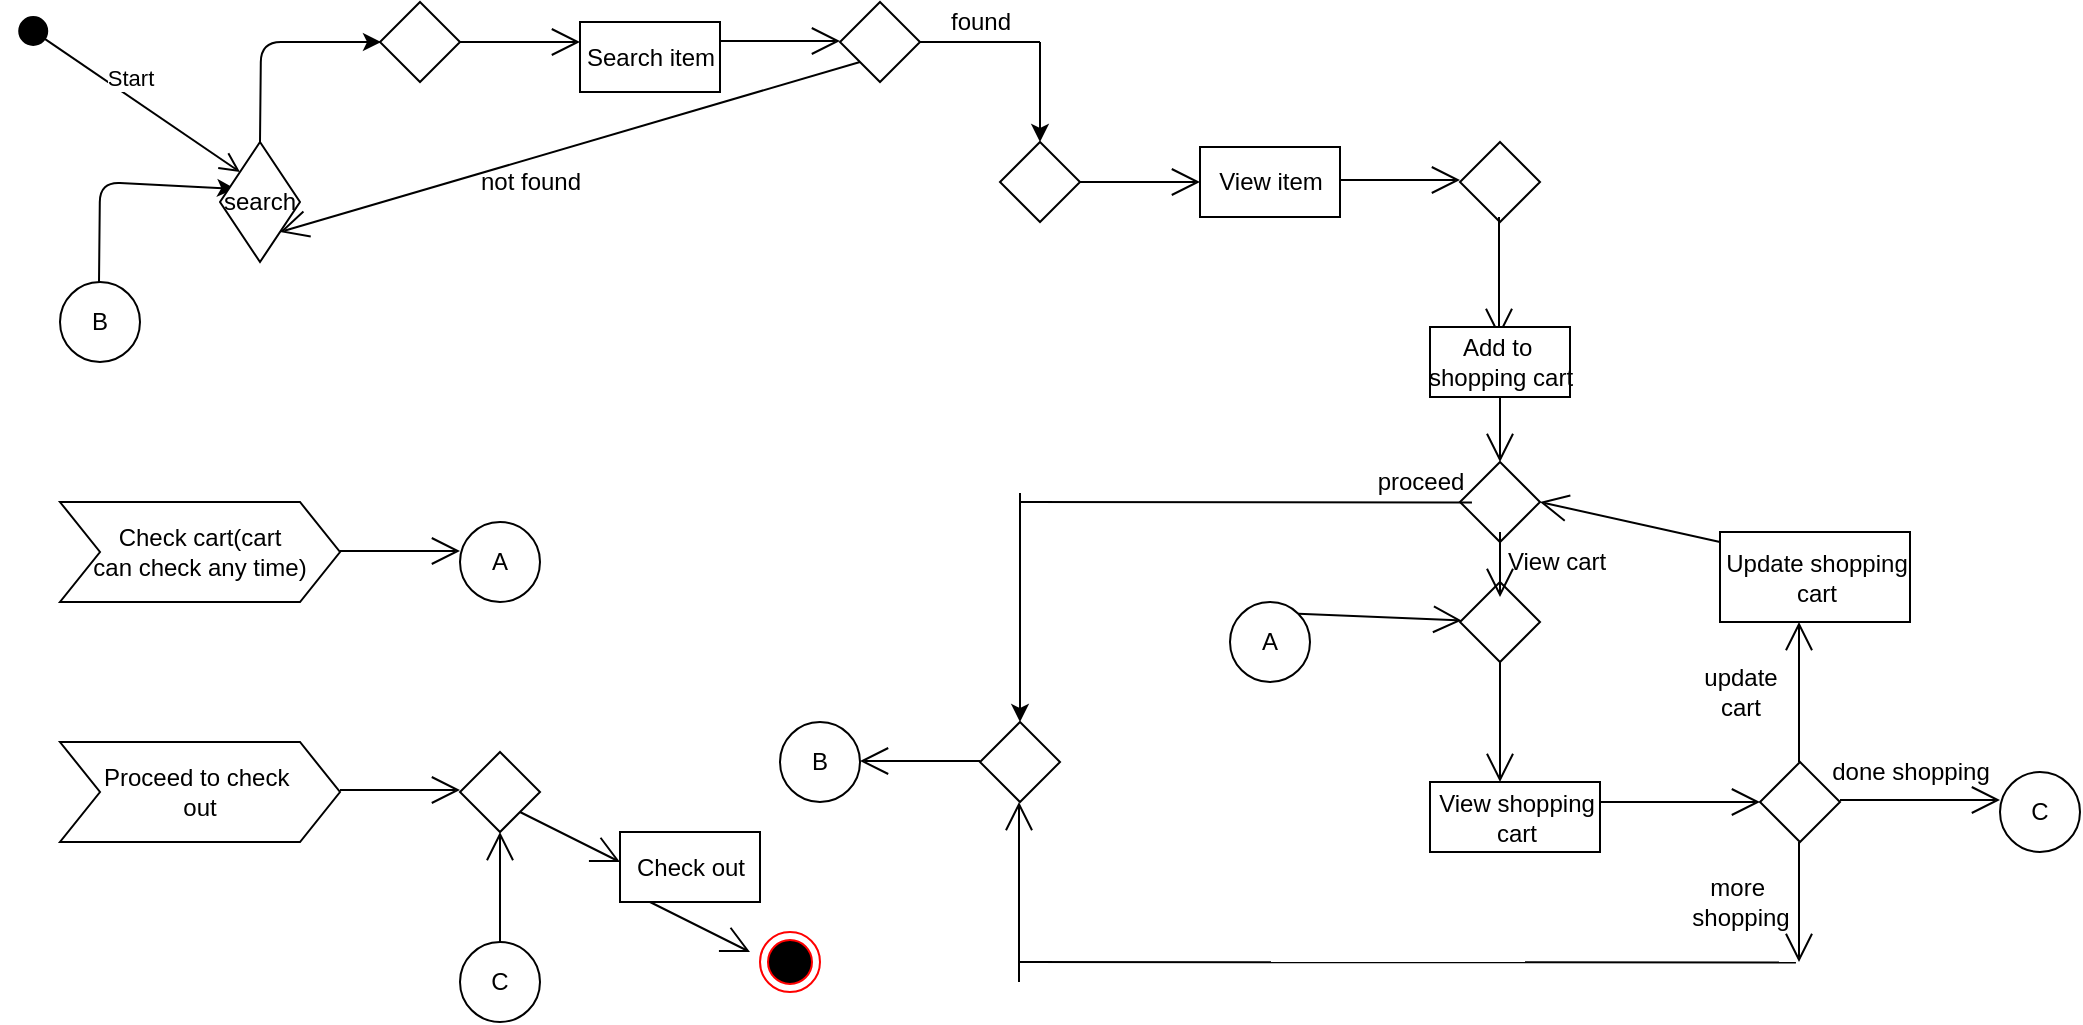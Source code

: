 <mxfile version="12.3.3" type="device" pages="1"><diagram id="zUYBQvp6-5dD7XJMIvsy" name="Page-1"><mxGraphModel dx="1264" dy="617" grid="1" gridSize="10" guides="1" tooltips="1" connect="1" arrows="1" fold="1" page="1" pageScale="1" pageWidth="1169" pageHeight="1654" math="0" shadow="0"><root><mxCell id="0"/><mxCell id="1" parent="0"/><mxCell id="Bx2oH7HnEuTehthyvsx7-1" value="B" style="ellipse;whiteSpace=wrap;html=1;" vertex="1" parent="1"><mxGeometry x="60" y="200" width="40" height="40" as="geometry"/></mxCell><mxCell id="Bx2oH7HnEuTehthyvsx7-2" value="" style="endArrow=classic;html=1;entryX=0.19;entryY=0.39;entryDx=0;entryDy=0;entryPerimeter=0;" edge="1" parent="1" target="Bx2oH7HnEuTehthyvsx7-3"><mxGeometry width="50" height="50" relative="1" as="geometry"><mxPoint x="79.5" y="200" as="sourcePoint"/><mxPoint x="140" y="150" as="targetPoint"/><Array as="points"><mxPoint x="80" y="150"/></Array></mxGeometry></mxCell><mxCell id="Bx2oH7HnEuTehthyvsx7-3" value="search" style="rhombus;whiteSpace=wrap;html=1;" vertex="1" parent="1"><mxGeometry x="140" y="130" width="40" height="60" as="geometry"/></mxCell><mxCell id="Bx2oH7HnEuTehthyvsx7-5" value="Start" style="html=1;verticalAlign=bottom;startArrow=circle;startFill=1;endArrow=open;startSize=6;endSize=8;entryX=0;entryY=0;entryDx=0;entryDy=0;" edge="1" parent="1" target="Bx2oH7HnEuTehthyvsx7-3"><mxGeometry width="80" relative="1" as="geometry"><mxPoint x="40" y="70" as="sourcePoint"/><mxPoint x="120" y="70" as="targetPoint"/></mxGeometry></mxCell><mxCell id="Bx2oH7HnEuTehthyvsx7-6" value="" style="endArrow=classic;html=1;" edge="1" parent="1"><mxGeometry width="50" height="50" relative="1" as="geometry"><mxPoint x="160" y="130" as="sourcePoint"/><mxPoint x="220.5" y="80" as="targetPoint"/><Array as="points"><mxPoint x="160.5" y="80"/></Array></mxGeometry></mxCell><mxCell id="Bx2oH7HnEuTehthyvsx7-7" value="" style="rhombus;whiteSpace=wrap;html=1;" vertex="1" parent="1"><mxGeometry x="220" y="60" width="40" height="40" as="geometry"/></mxCell><mxCell id="Bx2oH7HnEuTehthyvsx7-8" value="" style="endArrow=open;endFill=1;endSize=12;html=1;" edge="1" parent="1"><mxGeometry width="160" relative="1" as="geometry"><mxPoint x="260" y="80" as="sourcePoint"/><mxPoint x="320" y="80" as="targetPoint"/></mxGeometry></mxCell><mxCell id="Bx2oH7HnEuTehthyvsx7-9" value="Search item" style="html=1;" vertex="1" parent="1"><mxGeometry x="320" y="70" width="70" height="35" as="geometry"/></mxCell><mxCell id="Bx2oH7HnEuTehthyvsx7-10" value="" style="endArrow=open;endFill=1;endSize=12;html=1;" edge="1" parent="1"><mxGeometry width="160" relative="1" as="geometry"><mxPoint x="390" y="79.5" as="sourcePoint"/><mxPoint x="450" y="79.5" as="targetPoint"/></mxGeometry></mxCell><mxCell id="Bx2oH7HnEuTehthyvsx7-11" value="" style="rhombus;whiteSpace=wrap;html=1;" vertex="1" parent="1"><mxGeometry x="450" y="60" width="40" height="40" as="geometry"/></mxCell><mxCell id="Bx2oH7HnEuTehthyvsx7-13" value="" style="endArrow=open;endFill=1;endSize=12;html=1;exitX=0;exitY=1;exitDx=0;exitDy=0;entryX=1;entryY=1;entryDx=0;entryDy=0;" edge="1" parent="1" source="Bx2oH7HnEuTehthyvsx7-11" target="Bx2oH7HnEuTehthyvsx7-3"><mxGeometry width="160" relative="1" as="geometry"><mxPoint x="270" y="150" as="sourcePoint"/><mxPoint x="430" y="150" as="targetPoint"/></mxGeometry></mxCell><mxCell id="Bx2oH7HnEuTehthyvsx7-14" value="not found" style="text;html=1;align=center;verticalAlign=middle;resizable=0;points=[];;autosize=1;" vertex="1" parent="1"><mxGeometry x="260" y="140" width="70" height="20" as="geometry"/></mxCell><mxCell id="Bx2oH7HnEuTehthyvsx7-16" value="" style="endArrow=none;html=1;" edge="1" parent="1"><mxGeometry width="50" height="50" relative="1" as="geometry"><mxPoint x="490" y="80" as="sourcePoint"/><mxPoint x="550" y="80" as="targetPoint"/></mxGeometry></mxCell><mxCell id="Bx2oH7HnEuTehthyvsx7-17" value="" style="endArrow=classic;html=1;" edge="1" parent="1"><mxGeometry width="50" height="50" relative="1" as="geometry"><mxPoint x="550" y="80" as="sourcePoint"/><mxPoint x="550" y="130" as="targetPoint"/></mxGeometry></mxCell><mxCell id="Bx2oH7HnEuTehthyvsx7-18" value="" style="rhombus;whiteSpace=wrap;html=1;" vertex="1" parent="1"><mxGeometry x="530" y="130" width="40" height="40" as="geometry"/></mxCell><mxCell id="Bx2oH7HnEuTehthyvsx7-19" value="found" style="text;html=1;align=center;verticalAlign=middle;resizable=0;points=[];;autosize=1;" vertex="1" parent="1"><mxGeometry x="495" y="60" width="50" height="20" as="geometry"/></mxCell><mxCell id="Bx2oH7HnEuTehthyvsx7-20" value="" style="endArrow=open;endFill=1;endSize=12;html=1;" edge="1" parent="1"><mxGeometry width="160" relative="1" as="geometry"><mxPoint x="570" y="150" as="sourcePoint"/><mxPoint x="630" y="150" as="targetPoint"/></mxGeometry></mxCell><mxCell id="Bx2oH7HnEuTehthyvsx7-21" value="View item" style="html=1;" vertex="1" parent="1"><mxGeometry x="630" y="132.5" width="70" height="35" as="geometry"/></mxCell><mxCell id="Bx2oH7HnEuTehthyvsx7-22" value="" style="endArrow=open;endFill=1;endSize=12;html=1;" edge="1" parent="1"><mxGeometry width="160" relative="1" as="geometry"><mxPoint x="700" y="149" as="sourcePoint"/><mxPoint x="760" y="149" as="targetPoint"/></mxGeometry></mxCell><mxCell id="Bx2oH7HnEuTehthyvsx7-23" value="" style="rhombus;whiteSpace=wrap;html=1;" vertex="1" parent="1"><mxGeometry x="760" y="130" width="40" height="40" as="geometry"/></mxCell><mxCell id="Bx2oH7HnEuTehthyvsx7-24" value="" style="endArrow=open;endFill=1;endSize=12;html=1;" edge="1" parent="1"><mxGeometry width="160" relative="1" as="geometry"><mxPoint x="779.5" y="167.5" as="sourcePoint"/><mxPoint x="779.5" y="227.5" as="targetPoint"/></mxGeometry></mxCell><mxCell id="Bx2oH7HnEuTehthyvsx7-26" value="Add to&amp;nbsp;&lt;br&gt;shopping cart" style="html=1;" vertex="1" parent="1"><mxGeometry x="745" y="222.5" width="70" height="35" as="geometry"/></mxCell><mxCell id="Bx2oH7HnEuTehthyvsx7-27" value="" style="endArrow=open;endFill=1;endSize=12;html=1;" edge="1" parent="1"><mxGeometry width="160" relative="1" as="geometry"><mxPoint x="780" y="257.5" as="sourcePoint"/><mxPoint x="780" y="290" as="targetPoint"/></mxGeometry></mxCell><mxCell id="Bx2oH7HnEuTehthyvsx7-28" value="" style="rhombus;whiteSpace=wrap;html=1;" vertex="1" parent="1"><mxGeometry x="760" y="350" width="40" height="40" as="geometry"/></mxCell><mxCell id="Bx2oH7HnEuTehthyvsx7-30" value="" style="endArrow=open;endFill=1;endSize=12;html=1;" edge="1" parent="1"><mxGeometry width="160" relative="1" as="geometry"><mxPoint x="780" y="390" as="sourcePoint"/><mxPoint x="780" y="450" as="targetPoint"/></mxGeometry></mxCell><mxCell id="Bx2oH7HnEuTehthyvsx7-31" value="View shopping&lt;br&gt;cart" style="html=1;" vertex="1" parent="1"><mxGeometry x="745" y="450" width="85" height="35" as="geometry"/></mxCell><mxCell id="Bx2oH7HnEuTehthyvsx7-34" value="A" style="ellipse;whiteSpace=wrap;html=1;" vertex="1" parent="1"><mxGeometry x="645" y="360" width="40" height="40" as="geometry"/></mxCell><mxCell id="Bx2oH7HnEuTehthyvsx7-35" value="" style="endArrow=open;endFill=1;endSize=12;html=1;exitX=1;exitY=0;exitDx=0;exitDy=0;" edge="1" parent="1" source="Bx2oH7HnEuTehthyvsx7-34" target="Bx2oH7HnEuTehthyvsx7-28"><mxGeometry width="160" relative="1" as="geometry"><mxPoint x="680" y="340" as="sourcePoint"/><mxPoint x="750" y="340" as="targetPoint"/></mxGeometry></mxCell><mxCell id="Bx2oH7HnEuTehthyvsx7-37" value="" style="endArrow=open;endFill=1;endSize=12;html=1;" edge="1" parent="1"><mxGeometry width="160" relative="1" as="geometry"><mxPoint x="830" y="460" as="sourcePoint"/><mxPoint x="910" y="460" as="targetPoint"/></mxGeometry></mxCell><mxCell id="Bx2oH7HnEuTehthyvsx7-38" value="" style="rhombus;whiteSpace=wrap;html=1;" vertex="1" parent="1"><mxGeometry x="910" y="440" width="40" height="40" as="geometry"/></mxCell><mxCell id="Bx2oH7HnEuTehthyvsx7-39" value="" style="endArrow=open;endFill=1;endSize=12;html=1;" edge="1" parent="1"><mxGeometry width="160" relative="1" as="geometry"><mxPoint x="929.5" y="440" as="sourcePoint"/><mxPoint x="929.5" y="370" as="targetPoint"/></mxGeometry></mxCell><mxCell id="Bx2oH7HnEuTehthyvsx7-40" value="Update shopping&lt;br&gt;cart" style="html=1;" vertex="1" parent="1"><mxGeometry x="890" y="325" width="95" height="45" as="geometry"/></mxCell><mxCell id="Bx2oH7HnEuTehthyvsx7-41" value="" style="endArrow=open;endFill=1;endSize=12;html=1;entryX=1;entryY=0.5;entryDx=0;entryDy=0;" edge="1" parent="1" target="Bx2oH7HnEuTehthyvsx7-42"><mxGeometry width="160" relative="1" as="geometry"><mxPoint x="890" y="330" as="sourcePoint"/><mxPoint x="829.5" y="290" as="targetPoint"/></mxGeometry></mxCell><mxCell id="Bx2oH7HnEuTehthyvsx7-42" value="" style="rhombus;whiteSpace=wrap;html=1;" vertex="1" parent="1"><mxGeometry x="760" y="290" width="40" height="40" as="geometry"/></mxCell><mxCell id="Bx2oH7HnEuTehthyvsx7-44" value="" style="endArrow=open;endFill=1;endSize=12;html=1;" edge="1" parent="1"><mxGeometry width="160" relative="1" as="geometry"><mxPoint x="780" y="325" as="sourcePoint"/><mxPoint x="780" y="357.5" as="targetPoint"/></mxGeometry></mxCell><mxCell id="Bx2oH7HnEuTehthyvsx7-45" value="View cart" style="text;html=1;align=center;verticalAlign=middle;resizable=0;points=[];;autosize=1;" vertex="1" parent="1"><mxGeometry x="777.5" y="330" width="60" height="20" as="geometry"/></mxCell><mxCell id="Bx2oH7HnEuTehthyvsx7-46" value="proceed" style="text;html=1;align=center;verticalAlign=middle;resizable=0;points=[];;autosize=1;" vertex="1" parent="1"><mxGeometry x="710" y="290" width="60" height="20" as="geometry"/></mxCell><mxCell id="Bx2oH7HnEuTehthyvsx7-47" value="update&lt;br&gt;cart" style="text;html=1;align=center;verticalAlign=middle;resizable=0;points=[];;autosize=1;" vertex="1" parent="1"><mxGeometry x="875" y="390" width="50" height="30" as="geometry"/></mxCell><mxCell id="Bx2oH7HnEuTehthyvsx7-48" value="" style="endArrow=classic;html=1;" edge="1" parent="1"><mxGeometry width="50" height="50" relative="1" as="geometry"><mxPoint x="540" y="305.5" as="sourcePoint"/><mxPoint x="540" y="420" as="targetPoint"/></mxGeometry></mxCell><mxCell id="Bx2oH7HnEuTehthyvsx7-49" value="" style="endArrow=none;html=1;entryX=0.933;entryY=1.01;entryDx=0;entryDy=0;entryPerimeter=0;" edge="1" parent="1" target="Bx2oH7HnEuTehthyvsx7-46"><mxGeometry width="50" height="50" relative="1" as="geometry"><mxPoint x="540" y="310" as="sourcePoint"/><mxPoint x="600" y="290" as="targetPoint"/></mxGeometry></mxCell><mxCell id="Bx2oH7HnEuTehthyvsx7-50" value="" style="rhombus;whiteSpace=wrap;html=1;" vertex="1" parent="1"><mxGeometry x="520" y="420" width="40" height="40" as="geometry"/></mxCell><mxCell id="Bx2oH7HnEuTehthyvsx7-51" value="" style="endArrow=open;endFill=1;endSize=12;html=1;" edge="1" parent="1"><mxGeometry width="160" relative="1" as="geometry"><mxPoint x="929.5" y="480" as="sourcePoint"/><mxPoint x="929.5" y="540" as="targetPoint"/></mxGeometry></mxCell><mxCell id="Bx2oH7HnEuTehthyvsx7-52" value="" style="endArrow=none;html=1;entryX=0.933;entryY=1.01;entryDx=0;entryDy=0;entryPerimeter=0;" edge="1" parent="1"><mxGeometry width="50" height="50" relative="1" as="geometry"><mxPoint x="540" y="540" as="sourcePoint"/><mxPoint x="927.98" y="540.2" as="targetPoint"/></mxGeometry></mxCell><mxCell id="Bx2oH7HnEuTehthyvsx7-53" value="" style="endArrow=open;endFill=1;endSize=12;html=1;" edge="1" parent="1"><mxGeometry width="160" relative="1" as="geometry"><mxPoint x="539.5" y="550" as="sourcePoint"/><mxPoint x="539.5" y="460" as="targetPoint"/></mxGeometry></mxCell><mxCell id="Bx2oH7HnEuTehthyvsx7-54" value="more&amp;nbsp;&lt;br&gt;shopping" style="text;html=1;align=center;verticalAlign=middle;resizable=0;points=[];;autosize=1;" vertex="1" parent="1"><mxGeometry x="870" y="495" width="60" height="30" as="geometry"/></mxCell><mxCell id="Bx2oH7HnEuTehthyvsx7-57" value="" style="endArrow=open;endFill=1;endSize=12;html=1;" edge="1" parent="1"><mxGeometry width="160" relative="1" as="geometry"><mxPoint x="950" y="459" as="sourcePoint"/><mxPoint x="1030" y="459" as="targetPoint"/></mxGeometry></mxCell><mxCell id="Bx2oH7HnEuTehthyvsx7-58" value="C" style="ellipse;whiteSpace=wrap;html=1;" vertex="1" parent="1"><mxGeometry x="1030" y="445" width="40" height="40" as="geometry"/></mxCell><mxCell id="Bx2oH7HnEuTehthyvsx7-59" value="done shopping" style="text;html=1;align=center;verticalAlign=middle;resizable=0;points=[];;autosize=1;" vertex="1" parent="1"><mxGeometry x="940" y="435" width="90" height="20" as="geometry"/></mxCell><mxCell id="Bx2oH7HnEuTehthyvsx7-60" value="" style="endArrow=open;endFill=1;endSize=12;html=1;" edge="1" parent="1"><mxGeometry width="160" relative="1" as="geometry"><mxPoint x="520" y="439.5" as="sourcePoint"/><mxPoint x="460" y="439.5" as="targetPoint"/></mxGeometry></mxCell><mxCell id="Bx2oH7HnEuTehthyvsx7-61" value="B" style="ellipse;whiteSpace=wrap;html=1;" vertex="1" parent="1"><mxGeometry x="420" y="420" width="40" height="40" as="geometry"/></mxCell><mxCell id="Bx2oH7HnEuTehthyvsx7-62" value="Check cart(cart&lt;br&gt;can check any time)" style="shape=step;perimeter=stepPerimeter;whiteSpace=wrap;html=1;fixedSize=1;" vertex="1" parent="1"><mxGeometry x="60" y="310" width="140" height="50" as="geometry"/></mxCell><mxCell id="Bx2oH7HnEuTehthyvsx7-63" value="" style="endArrow=open;endFill=1;endSize=12;html=1;" edge="1" parent="1"><mxGeometry width="160" relative="1" as="geometry"><mxPoint x="200" y="334.5" as="sourcePoint"/><mxPoint x="260" y="334.5" as="targetPoint"/></mxGeometry></mxCell><mxCell id="Bx2oH7HnEuTehthyvsx7-64" value="A" style="ellipse;whiteSpace=wrap;html=1;" vertex="1" parent="1"><mxGeometry x="260" y="320" width="40" height="40" as="geometry"/></mxCell><mxCell id="Bx2oH7HnEuTehthyvsx7-65" value="Proceed to check&amp;nbsp;&lt;br&gt;out" style="shape=step;perimeter=stepPerimeter;whiteSpace=wrap;html=1;fixedSize=1;" vertex="1" parent="1"><mxGeometry x="60" y="430" width="140" height="50" as="geometry"/></mxCell><mxCell id="Bx2oH7HnEuTehthyvsx7-66" value="" style="endArrow=open;endFill=1;endSize=12;html=1;" edge="1" parent="1"><mxGeometry width="160" relative="1" as="geometry"><mxPoint x="200" y="454" as="sourcePoint"/><mxPoint x="260" y="454" as="targetPoint"/></mxGeometry></mxCell><mxCell id="Bx2oH7HnEuTehthyvsx7-67" value="" style="rhombus;whiteSpace=wrap;html=1;" vertex="1" parent="1"><mxGeometry x="260" y="435" width="40" height="40" as="geometry"/></mxCell><mxCell id="Bx2oH7HnEuTehthyvsx7-68" value="" style="endArrow=open;endFill=1;endSize=12;html=1;" edge="1" parent="1"><mxGeometry width="160" relative="1" as="geometry"><mxPoint x="280" y="535" as="sourcePoint"/><mxPoint x="280" y="475" as="targetPoint"/></mxGeometry></mxCell><mxCell id="Bx2oH7HnEuTehthyvsx7-69" value="C" style="ellipse;whiteSpace=wrap;html=1;" vertex="1" parent="1"><mxGeometry x="260" y="530" width="40" height="40" as="geometry"/></mxCell><mxCell id="Bx2oH7HnEuTehthyvsx7-70" value="" style="endArrow=open;endFill=1;endSize=12;html=1;exitX=1;exitY=1;exitDx=0;exitDy=0;" edge="1" parent="1" source="Bx2oH7HnEuTehthyvsx7-67"><mxGeometry width="160" relative="1" as="geometry"><mxPoint x="310" y="510" as="sourcePoint"/><mxPoint x="340" y="490" as="targetPoint"/></mxGeometry></mxCell><mxCell id="Bx2oH7HnEuTehthyvsx7-71" value="Check out" style="html=1;" vertex="1" parent="1"><mxGeometry x="340" y="475" width="70" height="35" as="geometry"/></mxCell><mxCell id="Bx2oH7HnEuTehthyvsx7-72" value="" style="endArrow=open;endFill=1;endSize=12;html=1;exitX=1;exitY=1;exitDx=0;exitDy=0;" edge="1" parent="1"><mxGeometry width="160" relative="1" as="geometry"><mxPoint x="355" y="510" as="sourcePoint"/><mxPoint x="405" y="535" as="targetPoint"/></mxGeometry></mxCell><mxCell id="Bx2oH7HnEuTehthyvsx7-73" value="" style="ellipse;html=1;shape=endState;fillColor=#000000;strokeColor=#ff0000;" vertex="1" parent="1"><mxGeometry x="410" y="525" width="30" height="30" as="geometry"/></mxCell></root></mxGraphModel></diagram></mxfile>